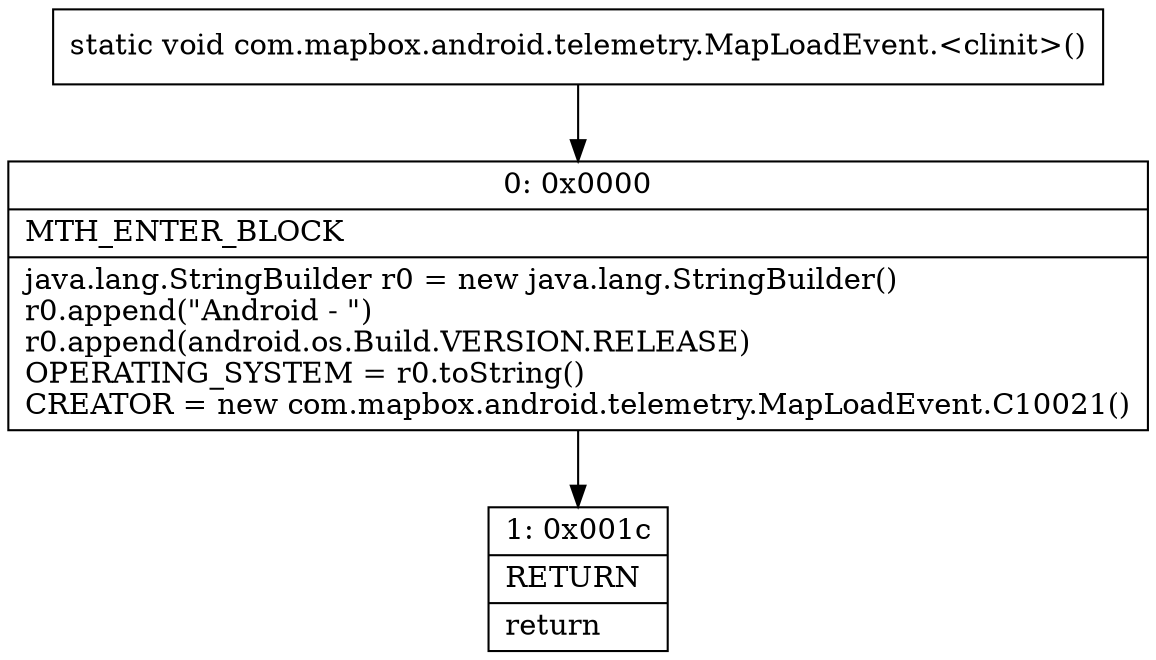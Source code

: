 digraph "CFG forcom.mapbox.android.telemetry.MapLoadEvent.\<clinit\>()V" {
Node_0 [shape=record,label="{0\:\ 0x0000|MTH_ENTER_BLOCK\l|java.lang.StringBuilder r0 = new java.lang.StringBuilder()\lr0.append(\"Android \- \")\lr0.append(android.os.Build.VERSION.RELEASE)\lOPERATING_SYSTEM = r0.toString()\lCREATOR = new com.mapbox.android.telemetry.MapLoadEvent.C10021()\l}"];
Node_1 [shape=record,label="{1\:\ 0x001c|RETURN\l|return\l}"];
MethodNode[shape=record,label="{static void com.mapbox.android.telemetry.MapLoadEvent.\<clinit\>() }"];
MethodNode -> Node_0;
Node_0 -> Node_1;
}

